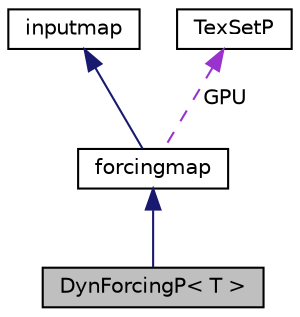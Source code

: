 digraph "DynForcingP&lt; T &gt;"
{
 // LATEX_PDF_SIZE
  edge [fontname="Helvetica",fontsize="10",labelfontname="Helvetica",labelfontsize="10"];
  node [fontname="Helvetica",fontsize="10",shape=record];
  Node1 [label="DynForcingP\< T \>",height=0.2,width=0.4,color="black", fillcolor="grey75", style="filled", fontcolor="black",tooltip=" "];
  Node2 -> Node1 [dir="back",color="midnightblue",fontsize="10",style="solid",fontname="Helvetica"];
  Node2 [label="forcingmap",height=0.2,width=0.4,color="black", fillcolor="white", style="filled",URL="$classforcingmap.html",tooltip=" "];
  Node3 -> Node2 [dir="back",color="midnightblue",fontsize="10",style="solid",fontname="Helvetica"];
  Node3 [label="inputmap",height=0.2,width=0.4,color="black", fillcolor="white", style="filled",URL="$classinputmap.html",tooltip=" "];
  Node4 -> Node2 [dir="back",color="darkorchid3",fontsize="10",style="dashed",label=" GPU" ,fontname="Helvetica"];
  Node4 [label="TexSetP",height=0.2,width=0.4,color="black", fillcolor="white", style="filled",URL="$structTexSetP.html",tooltip=" "];
}
